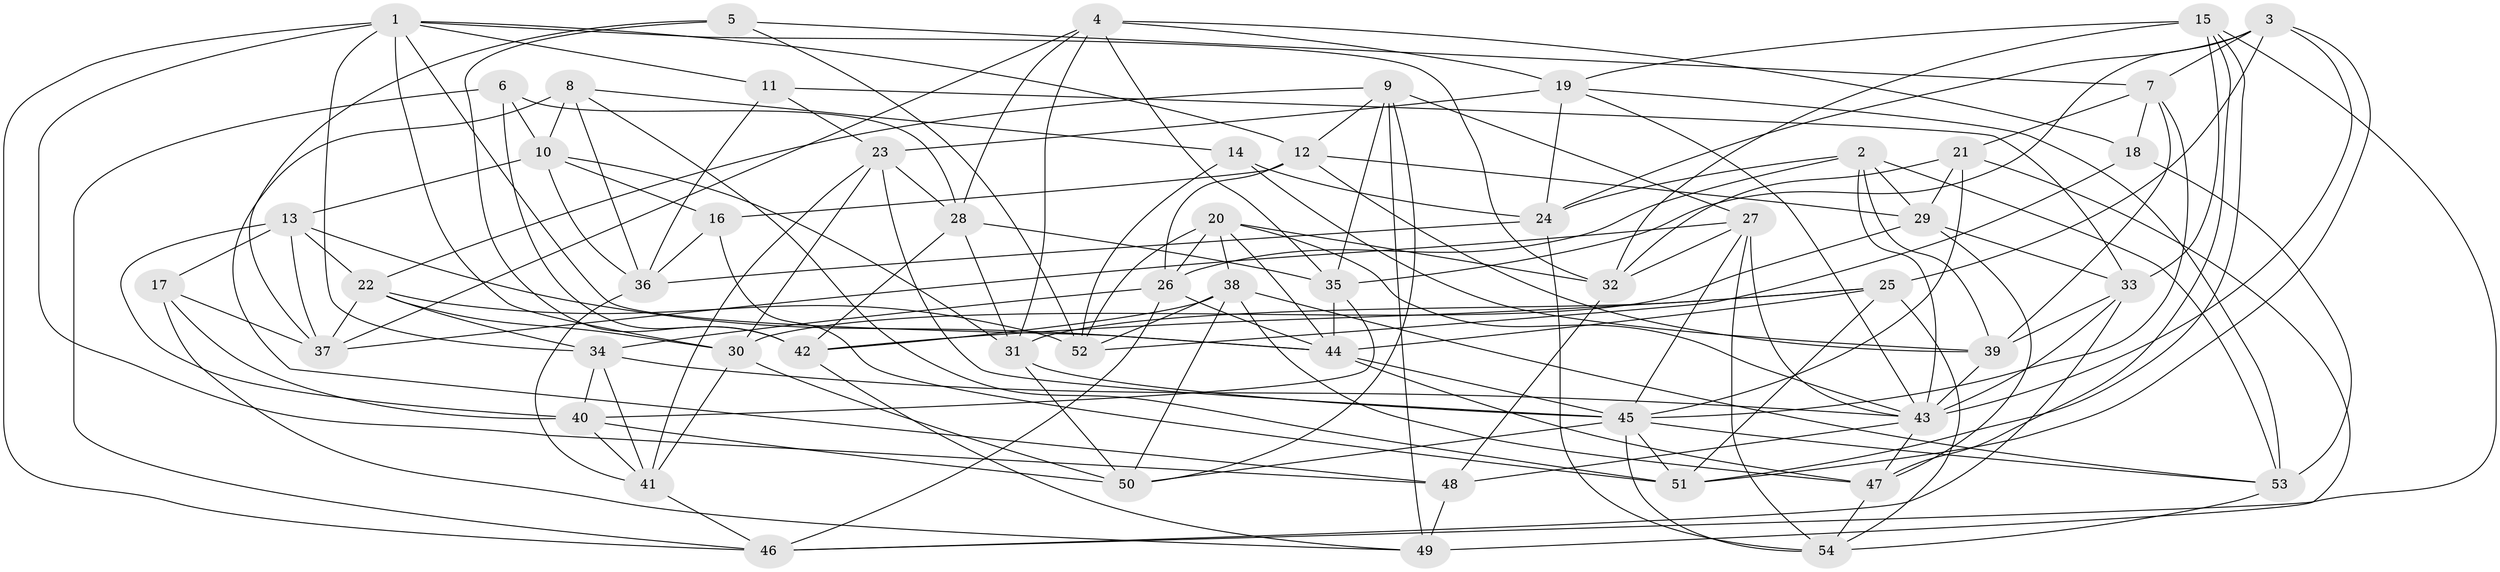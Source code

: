 // original degree distribution, {4: 1.0}
// Generated by graph-tools (version 1.1) at 2025/26/03/09/25 03:26:53]
// undirected, 54 vertices, 159 edges
graph export_dot {
graph [start="1"]
  node [color=gray90,style=filled];
  1;
  2;
  3;
  4;
  5;
  6;
  7;
  8;
  9;
  10;
  11;
  12;
  13;
  14;
  15;
  16;
  17;
  18;
  19;
  20;
  21;
  22;
  23;
  24;
  25;
  26;
  27;
  28;
  29;
  30;
  31;
  32;
  33;
  34;
  35;
  36;
  37;
  38;
  39;
  40;
  41;
  42;
  43;
  44;
  45;
  46;
  47;
  48;
  49;
  50;
  51;
  52;
  53;
  54;
  1 -- 11 [weight=1.0];
  1 -- 12 [weight=1.0];
  1 -- 30 [weight=1.0];
  1 -- 32 [weight=1.0];
  1 -- 34 [weight=1.0];
  1 -- 44 [weight=1.0];
  1 -- 46 [weight=1.0];
  1 -- 48 [weight=1.0];
  2 -- 24 [weight=1.0];
  2 -- 26 [weight=1.0];
  2 -- 29 [weight=1.0];
  2 -- 39 [weight=1.0];
  2 -- 43 [weight=1.0];
  2 -- 53 [weight=1.0];
  3 -- 7 [weight=1.0];
  3 -- 24 [weight=1.0];
  3 -- 25 [weight=1.0];
  3 -- 35 [weight=1.0];
  3 -- 43 [weight=1.0];
  3 -- 51 [weight=1.0];
  4 -- 18 [weight=1.0];
  4 -- 19 [weight=1.0];
  4 -- 28 [weight=1.0];
  4 -- 31 [weight=1.0];
  4 -- 35 [weight=1.0];
  4 -- 37 [weight=1.0];
  5 -- 7 [weight=1.0];
  5 -- 37 [weight=1.0];
  5 -- 42 [weight=1.0];
  5 -- 52 [weight=1.0];
  6 -- 10 [weight=1.0];
  6 -- 28 [weight=1.0];
  6 -- 42 [weight=1.0];
  6 -- 46 [weight=1.0];
  7 -- 18 [weight=1.0];
  7 -- 21 [weight=1.0];
  7 -- 39 [weight=1.0];
  7 -- 45 [weight=1.0];
  8 -- 10 [weight=1.0];
  8 -- 14 [weight=1.0];
  8 -- 36 [weight=1.0];
  8 -- 48 [weight=2.0];
  8 -- 51 [weight=1.0];
  9 -- 12 [weight=1.0];
  9 -- 22 [weight=1.0];
  9 -- 27 [weight=1.0];
  9 -- 35 [weight=1.0];
  9 -- 49 [weight=1.0];
  9 -- 50 [weight=1.0];
  10 -- 13 [weight=1.0];
  10 -- 16 [weight=1.0];
  10 -- 31 [weight=1.0];
  10 -- 36 [weight=1.0];
  11 -- 23 [weight=1.0];
  11 -- 33 [weight=1.0];
  11 -- 36 [weight=1.0];
  12 -- 16 [weight=1.0];
  12 -- 26 [weight=1.0];
  12 -- 29 [weight=1.0];
  12 -- 39 [weight=1.0];
  13 -- 17 [weight=1.0];
  13 -- 22 [weight=1.0];
  13 -- 37 [weight=1.0];
  13 -- 40 [weight=1.0];
  13 -- 44 [weight=1.0];
  14 -- 24 [weight=1.0];
  14 -- 39 [weight=1.0];
  14 -- 52 [weight=1.0];
  15 -- 19 [weight=1.0];
  15 -- 32 [weight=1.0];
  15 -- 33 [weight=1.0];
  15 -- 46 [weight=1.0];
  15 -- 47 [weight=1.0];
  15 -- 51 [weight=1.0];
  16 -- 36 [weight=1.0];
  16 -- 51 [weight=1.0];
  17 -- 37 [weight=1.0];
  17 -- 40 [weight=1.0];
  17 -- 49 [weight=1.0];
  18 -- 52 [weight=1.0];
  18 -- 53 [weight=1.0];
  19 -- 23 [weight=1.0];
  19 -- 24 [weight=1.0];
  19 -- 43 [weight=1.0];
  19 -- 53 [weight=1.0];
  20 -- 26 [weight=1.0];
  20 -- 32 [weight=1.0];
  20 -- 38 [weight=1.0];
  20 -- 43 [weight=1.0];
  20 -- 44 [weight=1.0];
  20 -- 52 [weight=1.0];
  21 -- 29 [weight=1.0];
  21 -- 32 [weight=1.0];
  21 -- 45 [weight=1.0];
  21 -- 49 [weight=2.0];
  22 -- 30 [weight=1.0];
  22 -- 34 [weight=1.0];
  22 -- 37 [weight=1.0];
  22 -- 52 [weight=1.0];
  23 -- 28 [weight=1.0];
  23 -- 30 [weight=1.0];
  23 -- 41 [weight=1.0];
  23 -- 45 [weight=1.0];
  24 -- 36 [weight=1.0];
  24 -- 54 [weight=1.0];
  25 -- 31 [weight=1.0];
  25 -- 42 [weight=1.0];
  25 -- 44 [weight=1.0];
  25 -- 51 [weight=1.0];
  25 -- 54 [weight=1.0];
  26 -- 34 [weight=1.0];
  26 -- 44 [weight=1.0];
  26 -- 46 [weight=1.0];
  27 -- 32 [weight=1.0];
  27 -- 37 [weight=1.0];
  27 -- 43 [weight=1.0];
  27 -- 45 [weight=1.0];
  27 -- 54 [weight=1.0];
  28 -- 31 [weight=1.0];
  28 -- 35 [weight=1.0];
  28 -- 42 [weight=1.0];
  29 -- 30 [weight=1.0];
  29 -- 33 [weight=1.0];
  29 -- 47 [weight=1.0];
  30 -- 41 [weight=1.0];
  30 -- 50 [weight=1.0];
  31 -- 45 [weight=1.0];
  31 -- 50 [weight=1.0];
  32 -- 48 [weight=1.0];
  33 -- 39 [weight=1.0];
  33 -- 43 [weight=1.0];
  33 -- 46 [weight=1.0];
  34 -- 40 [weight=1.0];
  34 -- 41 [weight=1.0];
  34 -- 43 [weight=1.0];
  35 -- 40 [weight=1.0];
  35 -- 44 [weight=1.0];
  36 -- 41 [weight=1.0];
  38 -- 42 [weight=1.0];
  38 -- 47 [weight=1.0];
  38 -- 50 [weight=1.0];
  38 -- 52 [weight=1.0];
  38 -- 53 [weight=1.0];
  39 -- 43 [weight=1.0];
  40 -- 41 [weight=1.0];
  40 -- 50 [weight=1.0];
  41 -- 46 [weight=1.0];
  42 -- 49 [weight=1.0];
  43 -- 47 [weight=1.0];
  43 -- 48 [weight=1.0];
  44 -- 45 [weight=1.0];
  44 -- 47 [weight=1.0];
  45 -- 50 [weight=1.0];
  45 -- 51 [weight=1.0];
  45 -- 53 [weight=1.0];
  45 -- 54 [weight=1.0];
  47 -- 54 [weight=1.0];
  48 -- 49 [weight=1.0];
  53 -- 54 [weight=1.0];
}
